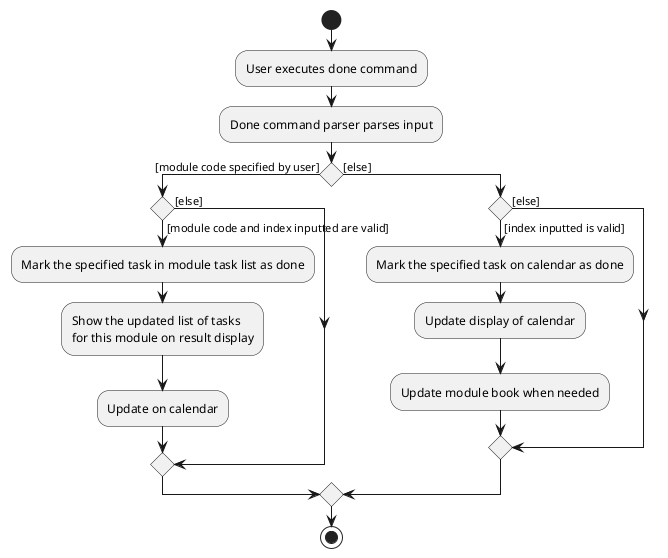 @startuml

start
:User executes done command;
:Done command parser parses input;
if () then ([module code specified by user])
    if () then ([module code and index inputted are valid])
        :Mark the specified task in module task list as done;
        :Show the updated list of tasks
        for this module on result display;
        :Update on calendar;
    else ([else])
    endif
else ([else])
    if () then ([index inputted is valid])
        :Mark the specified task on calendar as done;
        :Update display of calendar;
        :Update module book when needed;
     else ([else])
     endif
endif
stop
@enduml
